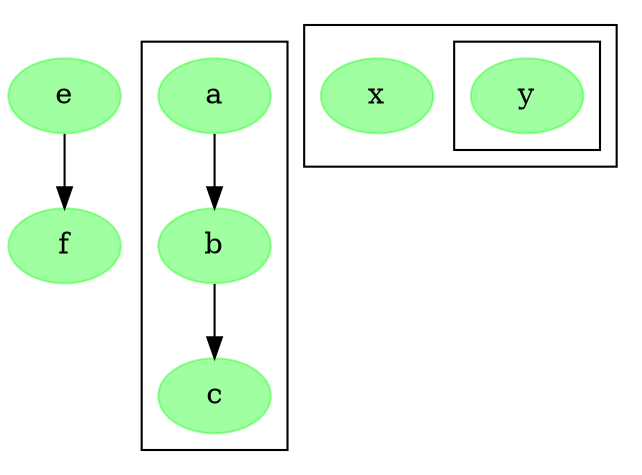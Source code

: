 digraph G { node[style=filled fillcolor="#00ff005f" color="#00ff005f"]
subgraph {e->f subgraph cluster_ss81 {a->b->c}};
subgraph { subgraph { subgraph { subgraph cluster_x { x; subgraph cluster_y {y }}}}}
}
